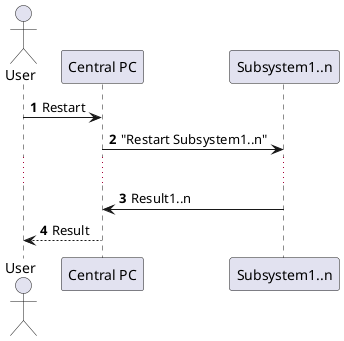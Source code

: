 @startuml
actor User
participant CentralPC as "Central PC"
participant ss as "Subsystem1..n"

autonumber
User -> CentralPC : Restart
CentralPC -> ss : "Restart Subsystem1..n"
...
ss -> CentralPC : Result1..n
CentralPC --> User : Result
@enduml